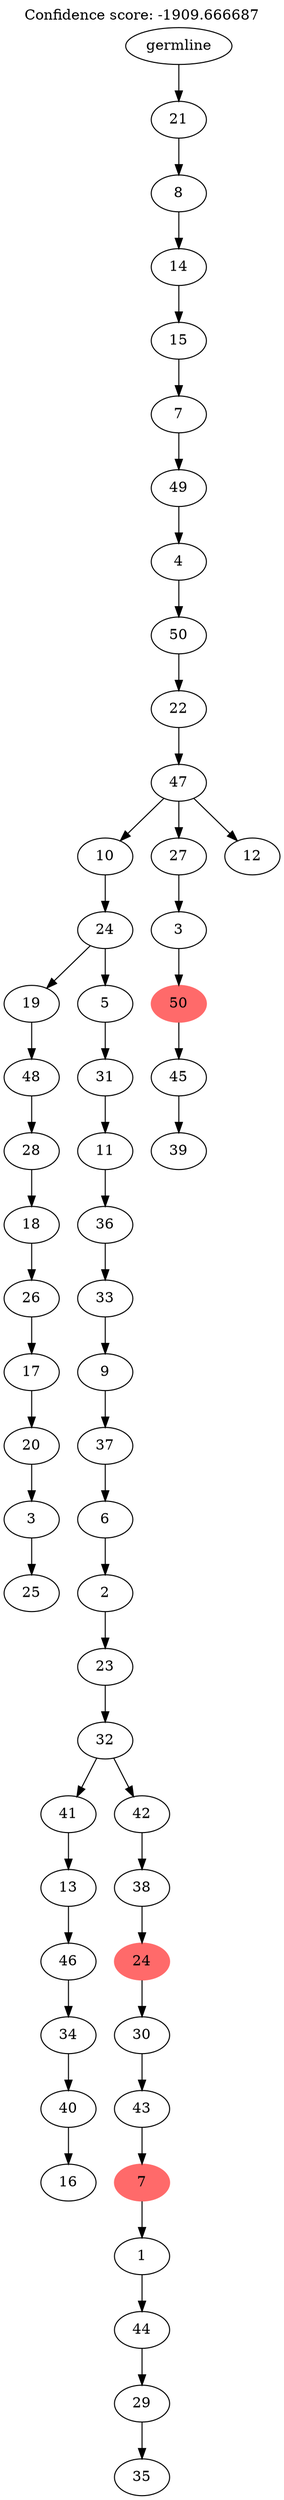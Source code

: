 digraph g {
	"53" -> "54";
	"54" [label="25"];
	"52" -> "53";
	"53" [label="3"];
	"51" -> "52";
	"52" [label="20"];
	"50" -> "51";
	"51" [label="17"];
	"49" -> "50";
	"50" [label="26"];
	"48" -> "49";
	"49" [label="18"];
	"47" -> "48";
	"48" [label="28"];
	"46" -> "47";
	"47" [label="48"];
	"44" -> "45";
	"45" [label="16"];
	"43" -> "44";
	"44" [label="40"];
	"42" -> "43";
	"43" [label="34"];
	"41" -> "42";
	"42" [label="46"];
	"40" -> "41";
	"41" [label="13"];
	"38" -> "39";
	"39" [label="35"];
	"37" -> "38";
	"38" [label="29"];
	"36" -> "37";
	"37" [label="44"];
	"35" -> "36";
	"36" [label="1"];
	"34" -> "35";
	"35" [color=indianred1, style=filled, label="7"];
	"33" -> "34";
	"34" [label="43"];
	"32" -> "33";
	"33" [label="30"];
	"31" -> "32";
	"32" [color=indianred1, style=filled, label="24"];
	"30" -> "31";
	"31" [label="38"];
	"29" -> "30";
	"30" [label="42"];
	"29" -> "40";
	"40" [label="41"];
	"28" -> "29";
	"29" [label="32"];
	"27" -> "28";
	"28" [label="23"];
	"26" -> "27";
	"27" [label="2"];
	"25" -> "26";
	"26" [label="6"];
	"24" -> "25";
	"25" [label="37"];
	"23" -> "24";
	"24" [label="9"];
	"22" -> "23";
	"23" [label="33"];
	"21" -> "22";
	"22" [label="36"];
	"20" -> "21";
	"21" [label="11"];
	"19" -> "20";
	"20" [label="31"];
	"18" -> "19";
	"19" [label="5"];
	"18" -> "46";
	"46" [label="19"];
	"17" -> "18";
	"18" [label="24"];
	"14" -> "15";
	"15" [label="39"];
	"13" -> "14";
	"14" [label="45"];
	"12" -> "13";
	"13" [color=indianred1, style=filled, label="50"];
	"11" -> "12";
	"12" [label="3"];
	"10" -> "11";
	"11" [label="27"];
	"10" -> "16";
	"16" [label="12"];
	"10" -> "17";
	"17" [label="10"];
	"9" -> "10";
	"10" [label="47"];
	"8" -> "9";
	"9" [label="22"];
	"7" -> "8";
	"8" [label="50"];
	"6" -> "7";
	"7" [label="4"];
	"5" -> "6";
	"6" [label="49"];
	"4" -> "5";
	"5" [label="7"];
	"3" -> "4";
	"4" [label="15"];
	"2" -> "3";
	"3" [label="14"];
	"1" -> "2";
	"2" [label="8"];
	"0" -> "1";
	"1" [label="21"];
	"0" [label="germline"];
	labelloc="t";
	label="Confidence score: -1909.666687";
}
